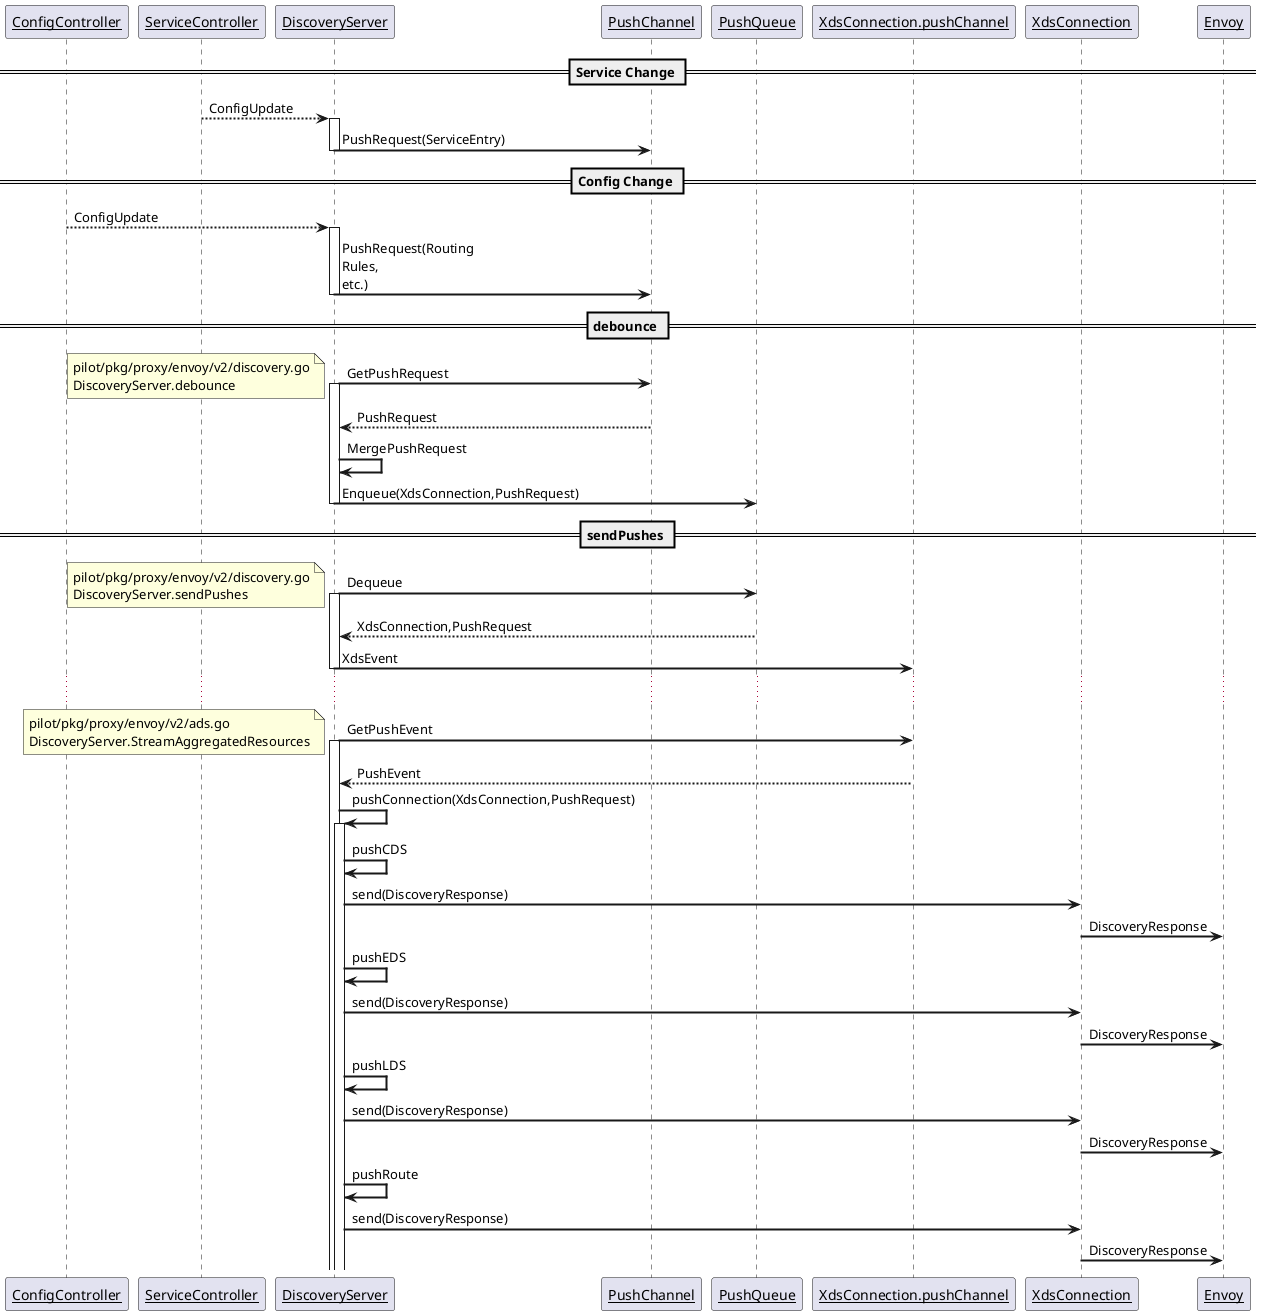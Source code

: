 @startuml pilot-discovery-push-changes
skinparam sequenceArrowThickness 2
skinparam maxmessagesize 60
skinparam sequenceParticipant underline

participant ConfigController order 1
participant ServiceController order 2
participant DiscoveryServer order 3
participant PushChannel order 4
participant PushQueue order 5
participant XdsConnection.pushChannel order 6
participant XdsConnection order 7
participant Envoy order 8

== Service Change ==

ServiceController --> DiscoveryServer: ConfigUpdate
activate DiscoveryServer

DiscoveryServer -> PushChannel: PushRequest(ServiceEntry)
deactivate DiscoveryServer

== Config Change ==

ConfigController --> DiscoveryServer: ConfigUpdate
activate DiscoveryServer

DiscoveryServer -> PushChannel: PushRequest(Routing Rules, etc.)
deactivate DiscoveryServer

== debounce ==

DiscoveryServer -> PushChannel: GetPushRequest
note left
pilot/pkg/proxy/envoy/v2/discovery.go
DiscoveryServer.debounce
end note
activate DiscoveryServer
return PushRequest

DiscoveryServer -> DiscoveryServer: MergePushRequest
DiscoveryServer -> PushQueue: Enqueue(XdsConnection,PushRequest)
deactivate DiscoveryServer

== sendPushes ==

DiscoveryServer -> PushQueue: Dequeue
note left
pilot/pkg/proxy/envoy/v2/discovery.go
DiscoveryServer.sendPushes
end note
activate DiscoveryServer
return XdsConnection,PushRequest

DiscoveryServer -> XdsConnection.pushChannel: XdsEvent
deactivate DiscoveryServer

...

DiscoveryServer -> XdsConnection.pushChannel: GetPushEvent
note left
pilot/pkg/proxy/envoy/v2/ads.go
DiscoveryServer.StreamAggregatedResources
end note
activate DiscoveryServer
return PushEvent

DiscoveryServer -> DiscoveryServer: pushConnection(XdsConnection,PushRequest)
activate DiscoveryServer

DiscoveryServer -> DiscoveryServer: pushCDS
DiscoveryServer -> XdsConnection: send(DiscoveryResponse)
XdsConnection -> Envoy: DiscoveryResponse

DiscoveryServer -> DiscoveryServer: pushEDS
DiscoveryServer -> XdsConnection: send(DiscoveryResponse)
XdsConnection -> Envoy: DiscoveryResponse

DiscoveryServer -> DiscoveryServer: pushLDS
DiscoveryServer -> XdsConnection: send(DiscoveryResponse)
XdsConnection -> Envoy: DiscoveryResponse

DiscoveryServer -> DiscoveryServer: pushRoute
DiscoveryServer -> XdsConnection: send(DiscoveryResponse)
XdsConnection -> Envoy: DiscoveryResponse
@enduml
